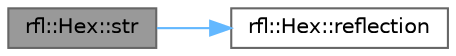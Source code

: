 digraph "rfl::Hex::str"
{
 // LATEX_PDF_SIZE
  bgcolor="transparent";
  edge [fontname=Helvetica,fontsize=10,labelfontname=Helvetica,labelfontsize=10];
  node [fontname=Helvetica,fontsize=10,shape=box,height=0.2,width=0.4];
  rankdir="LR";
  Node1 [id="Node000001",label="rfl::Hex::str",height=0.2,width=0.4,color="gray40", fillcolor="grey60", style="filled", fontcolor="black",tooltip="Returns the underlying value as a string, alias for .reflection()."];
  Node1 -> Node2 [id="edge1_Node000001_Node000002",color="steelblue1",style="solid",tooltip=" "];
  Node2 [id="Node000002",label="rfl::Hex::reflection",height=0.2,width=0.4,color="grey40", fillcolor="white", style="filled",URL="$structrfl_1_1_hex.html#a4d681e2669f571ad79fe12cd408e557e",tooltip="Necessary for the automated parsing to work."];
}
